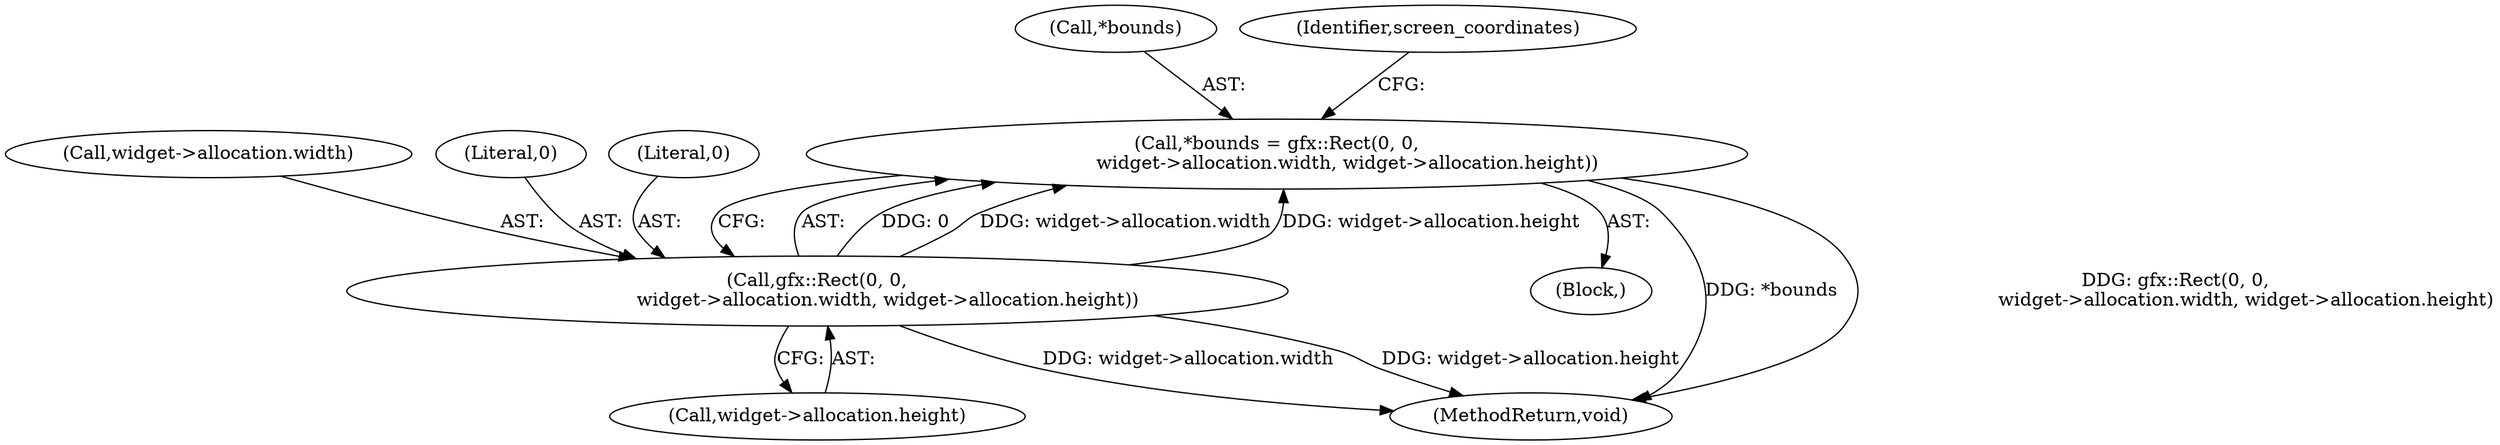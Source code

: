 digraph "1_Chrome_ee8d6fd30b022ac2c87b7a190c954e7bb3c9b21e_1@pointer" {
"1000136" [label="(Call,*bounds = gfx::Rect(0, 0,\n                        widget->allocation.width, widget->allocation.height))"];
"1000139" [label="(Call,gfx::Rect(0, 0,\n                        widget->allocation.width, widget->allocation.height))"];
"1000118" [label="(Block,)"];
"1000142" [label="(Call,widget->allocation.width)"];
"1000137" [label="(Call,*bounds)"];
"1000147" [label="(Call,widget->allocation.height)"];
"1000155" [label="(Identifier,screen_coordinates)"];
"1000139" [label="(Call,gfx::Rect(0, 0,\n                        widget->allocation.width, widget->allocation.height))"];
"1000184" [label="(MethodReturn,void)"];
"1000136" [label="(Call,*bounds = gfx::Rect(0, 0,\n                        widget->allocation.width, widget->allocation.height))"];
"1000141" [label="(Literal,0)"];
"1000140" [label="(Literal,0)"];
"1000136" -> "1000118"  [label="AST: "];
"1000136" -> "1000139"  [label="CFG: "];
"1000137" -> "1000136"  [label="AST: "];
"1000139" -> "1000136"  [label="AST: "];
"1000155" -> "1000136"  [label="CFG: "];
"1000136" -> "1000184"  [label="DDG: *bounds"];
"1000136" -> "1000184"  [label="DDG: gfx::Rect(0, 0,\n                        widget->allocation.width, widget->allocation.height)"];
"1000139" -> "1000136"  [label="DDG: 0"];
"1000139" -> "1000136"  [label="DDG: widget->allocation.width"];
"1000139" -> "1000136"  [label="DDG: widget->allocation.height"];
"1000139" -> "1000147"  [label="CFG: "];
"1000140" -> "1000139"  [label="AST: "];
"1000141" -> "1000139"  [label="AST: "];
"1000142" -> "1000139"  [label="AST: "];
"1000147" -> "1000139"  [label="AST: "];
"1000139" -> "1000184"  [label="DDG: widget->allocation.width"];
"1000139" -> "1000184"  [label="DDG: widget->allocation.height"];
}
